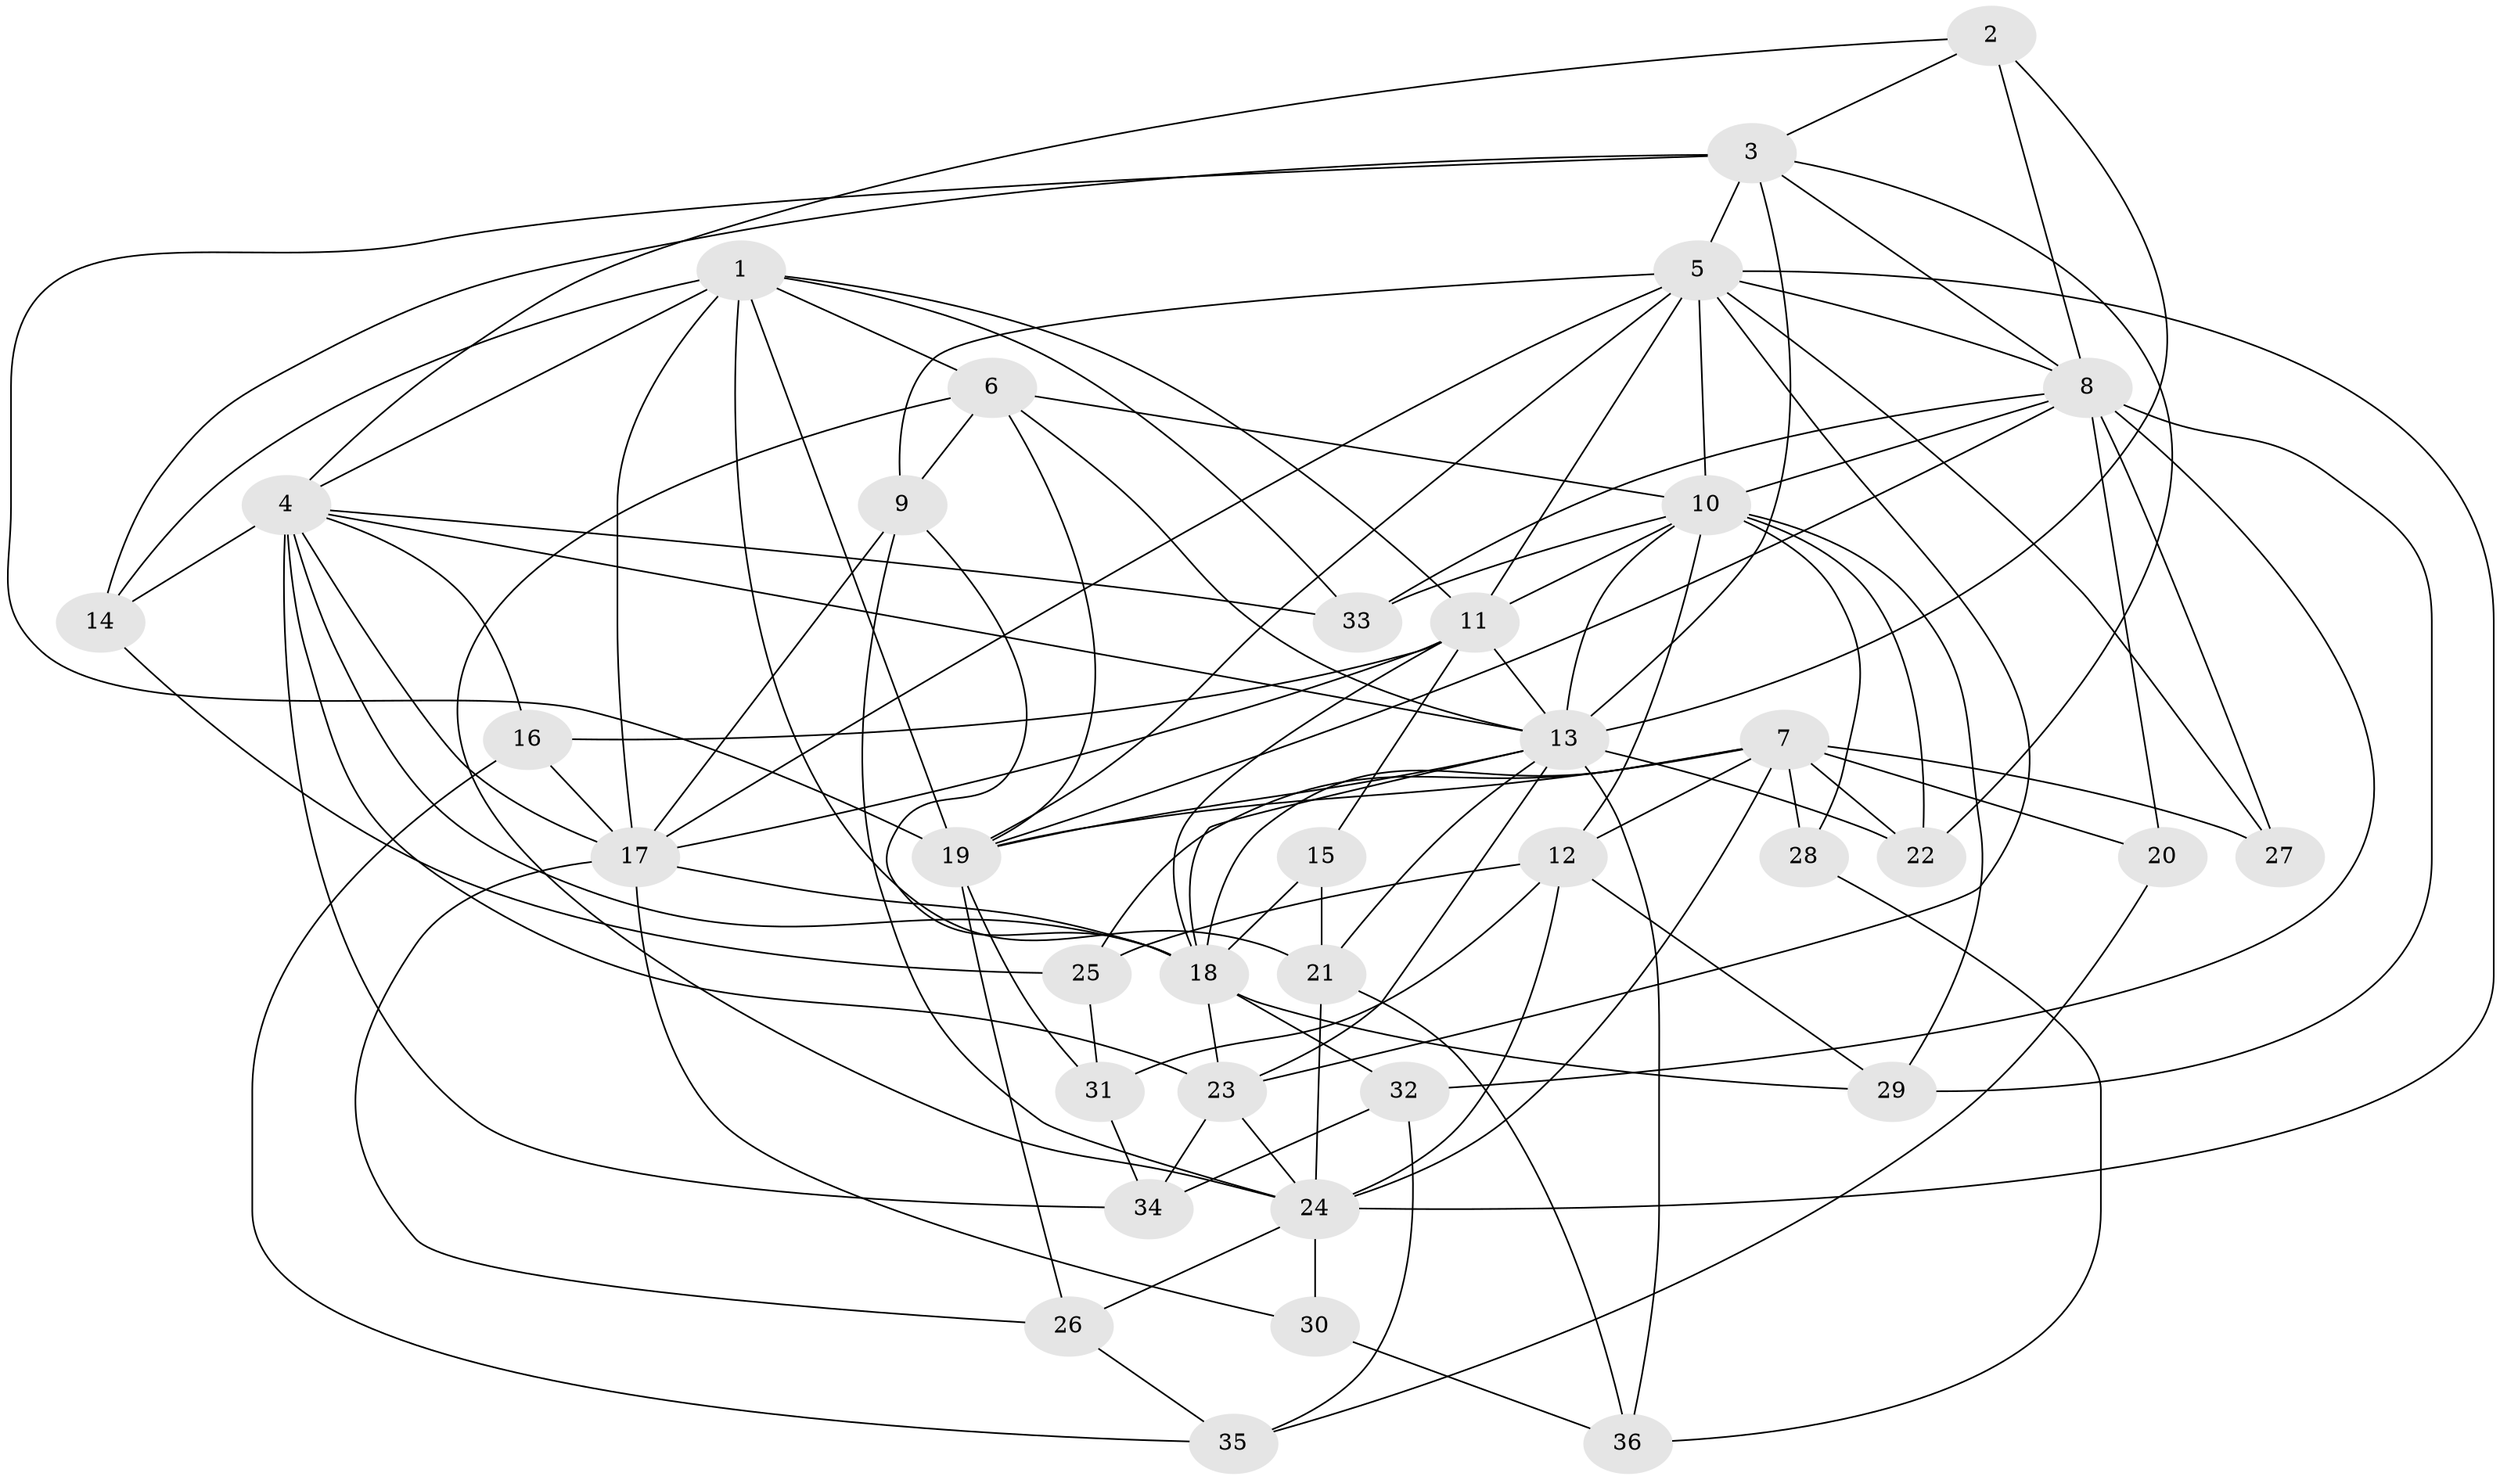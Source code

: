 // original degree distribution, {4: 1.0}
// Generated by graph-tools (version 1.1) at 2025/54/03/04/25 22:54:05]
// undirected, 36 vertices, 108 edges
graph export_dot {
  node [color=gray90,style=filled];
  1;
  2;
  3;
  4;
  5;
  6;
  7;
  8;
  9;
  10;
  11;
  12;
  13;
  14;
  15;
  16;
  17;
  18;
  19;
  20;
  21;
  22;
  23;
  24;
  25;
  26;
  27;
  28;
  29;
  30;
  31;
  32;
  33;
  34;
  35;
  36;
  1 -- 4 [weight=1.0];
  1 -- 6 [weight=1.0];
  1 -- 11 [weight=1.0];
  1 -- 14 [weight=1.0];
  1 -- 17 [weight=1.0];
  1 -- 19 [weight=1.0];
  1 -- 21 [weight=1.0];
  1 -- 33 [weight=1.0];
  2 -- 3 [weight=1.0];
  2 -- 4 [weight=1.0];
  2 -- 8 [weight=1.0];
  2 -- 13 [weight=1.0];
  3 -- 5 [weight=1.0];
  3 -- 8 [weight=1.0];
  3 -- 13 [weight=1.0];
  3 -- 14 [weight=1.0];
  3 -- 19 [weight=2.0];
  3 -- 22 [weight=1.0];
  4 -- 13 [weight=1.0];
  4 -- 14 [weight=1.0];
  4 -- 16 [weight=1.0];
  4 -- 17 [weight=1.0];
  4 -- 18 [weight=1.0];
  4 -- 23 [weight=1.0];
  4 -- 33 [weight=1.0];
  4 -- 34 [weight=1.0];
  5 -- 8 [weight=1.0];
  5 -- 9 [weight=2.0];
  5 -- 10 [weight=1.0];
  5 -- 11 [weight=1.0];
  5 -- 17 [weight=1.0];
  5 -- 19 [weight=1.0];
  5 -- 23 [weight=1.0];
  5 -- 24 [weight=1.0];
  5 -- 27 [weight=2.0];
  6 -- 9 [weight=1.0];
  6 -- 10 [weight=1.0];
  6 -- 13 [weight=1.0];
  6 -- 19 [weight=1.0];
  6 -- 24 [weight=1.0];
  7 -- 12 [weight=2.0];
  7 -- 18 [weight=1.0];
  7 -- 19 [weight=1.0];
  7 -- 20 [weight=2.0];
  7 -- 22 [weight=1.0];
  7 -- 24 [weight=1.0];
  7 -- 25 [weight=1.0];
  7 -- 27 [weight=1.0];
  7 -- 28 [weight=2.0];
  8 -- 10 [weight=1.0];
  8 -- 19 [weight=1.0];
  8 -- 20 [weight=1.0];
  8 -- 27 [weight=1.0];
  8 -- 29 [weight=1.0];
  8 -- 32 [weight=1.0];
  8 -- 33 [weight=1.0];
  9 -- 17 [weight=1.0];
  9 -- 18 [weight=1.0];
  9 -- 24 [weight=1.0];
  10 -- 11 [weight=1.0];
  10 -- 12 [weight=1.0];
  10 -- 13 [weight=1.0];
  10 -- 22 [weight=1.0];
  10 -- 28 [weight=1.0];
  10 -- 29 [weight=1.0];
  10 -- 33 [weight=1.0];
  11 -- 13 [weight=1.0];
  11 -- 15 [weight=1.0];
  11 -- 16 [weight=1.0];
  11 -- 17 [weight=1.0];
  11 -- 18 [weight=1.0];
  12 -- 24 [weight=2.0];
  12 -- 25 [weight=1.0];
  12 -- 29 [weight=1.0];
  12 -- 31 [weight=1.0];
  13 -- 18 [weight=1.0];
  13 -- 19 [weight=1.0];
  13 -- 21 [weight=1.0];
  13 -- 22 [weight=1.0];
  13 -- 23 [weight=1.0];
  13 -- 36 [weight=1.0];
  14 -- 25 [weight=1.0];
  15 -- 18 [weight=2.0];
  15 -- 21 [weight=1.0];
  16 -- 17 [weight=1.0];
  16 -- 35 [weight=1.0];
  17 -- 18 [weight=2.0];
  17 -- 26 [weight=1.0];
  17 -- 30 [weight=1.0];
  18 -- 23 [weight=1.0];
  18 -- 29 [weight=1.0];
  18 -- 32 [weight=1.0];
  19 -- 26 [weight=1.0];
  19 -- 31 [weight=1.0];
  20 -- 35 [weight=1.0];
  21 -- 24 [weight=2.0];
  21 -- 36 [weight=1.0];
  23 -- 24 [weight=1.0];
  23 -- 34 [weight=1.0];
  24 -- 26 [weight=1.0];
  24 -- 30 [weight=2.0];
  25 -- 31 [weight=1.0];
  26 -- 35 [weight=1.0];
  28 -- 36 [weight=1.0];
  30 -- 36 [weight=1.0];
  31 -- 34 [weight=1.0];
  32 -- 34 [weight=1.0];
  32 -- 35 [weight=1.0];
}
